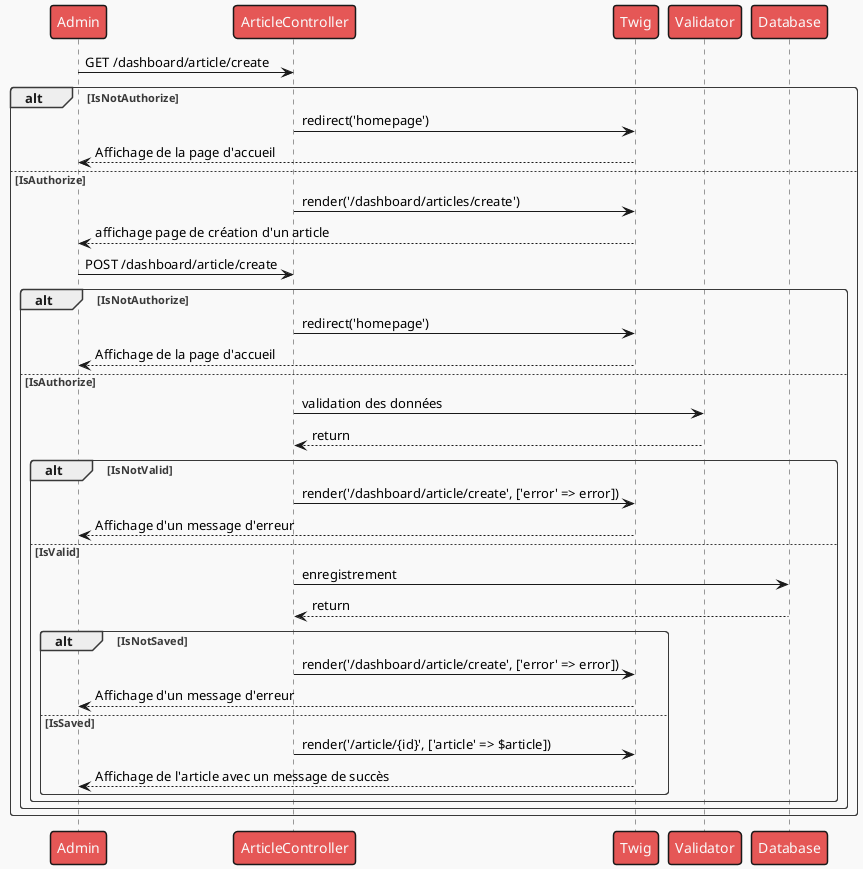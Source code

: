 @startuml

!theme mars

Person as "Admin" -> ArticleController : GET /dashboard/article/create

alt IsNotAuthorize
ArticleController -> Twig : redirect('homepage')
Twig --> Person : Affichage de la page d'accueil
else IsAuthorize
ArticleController -> Twig : render('/dashboard/articles/create')
Twig --> Person : affichage page de création d'un article

Person -> ArticleController : POST /dashboard/article/create
    alt IsNotAuthorize
    ArticleController -> Twig : redirect('homepage')
    Twig --> Person : Affichage de la page d'accueil
    else IsAuthorize
    ArticleController -> Validator : validation des données
    Validator --> ArticleController : return

        alt IsNotValid
        ArticleController -> Twig : render('/dashboard/article/create', ['error' => error])
        Twig --> Person : Affichage d'un message d'erreur
        else IsValid
        ArticleController -> Database : enregistrement
        Database --> ArticleController : return

            alt IsNotSaved
            ArticleController -> Twig : render('/dashboard/article/create', ['error' => error])
            Twig --> Person : Affichage d'un message d'erreur
            else IsSaved
            ArticleController -> Twig : render('/article/{id}', ['article' => $article])
            Twig --> Person : Affichage de l'article avec un message de succès
            end
        end
    end
end

@enduml